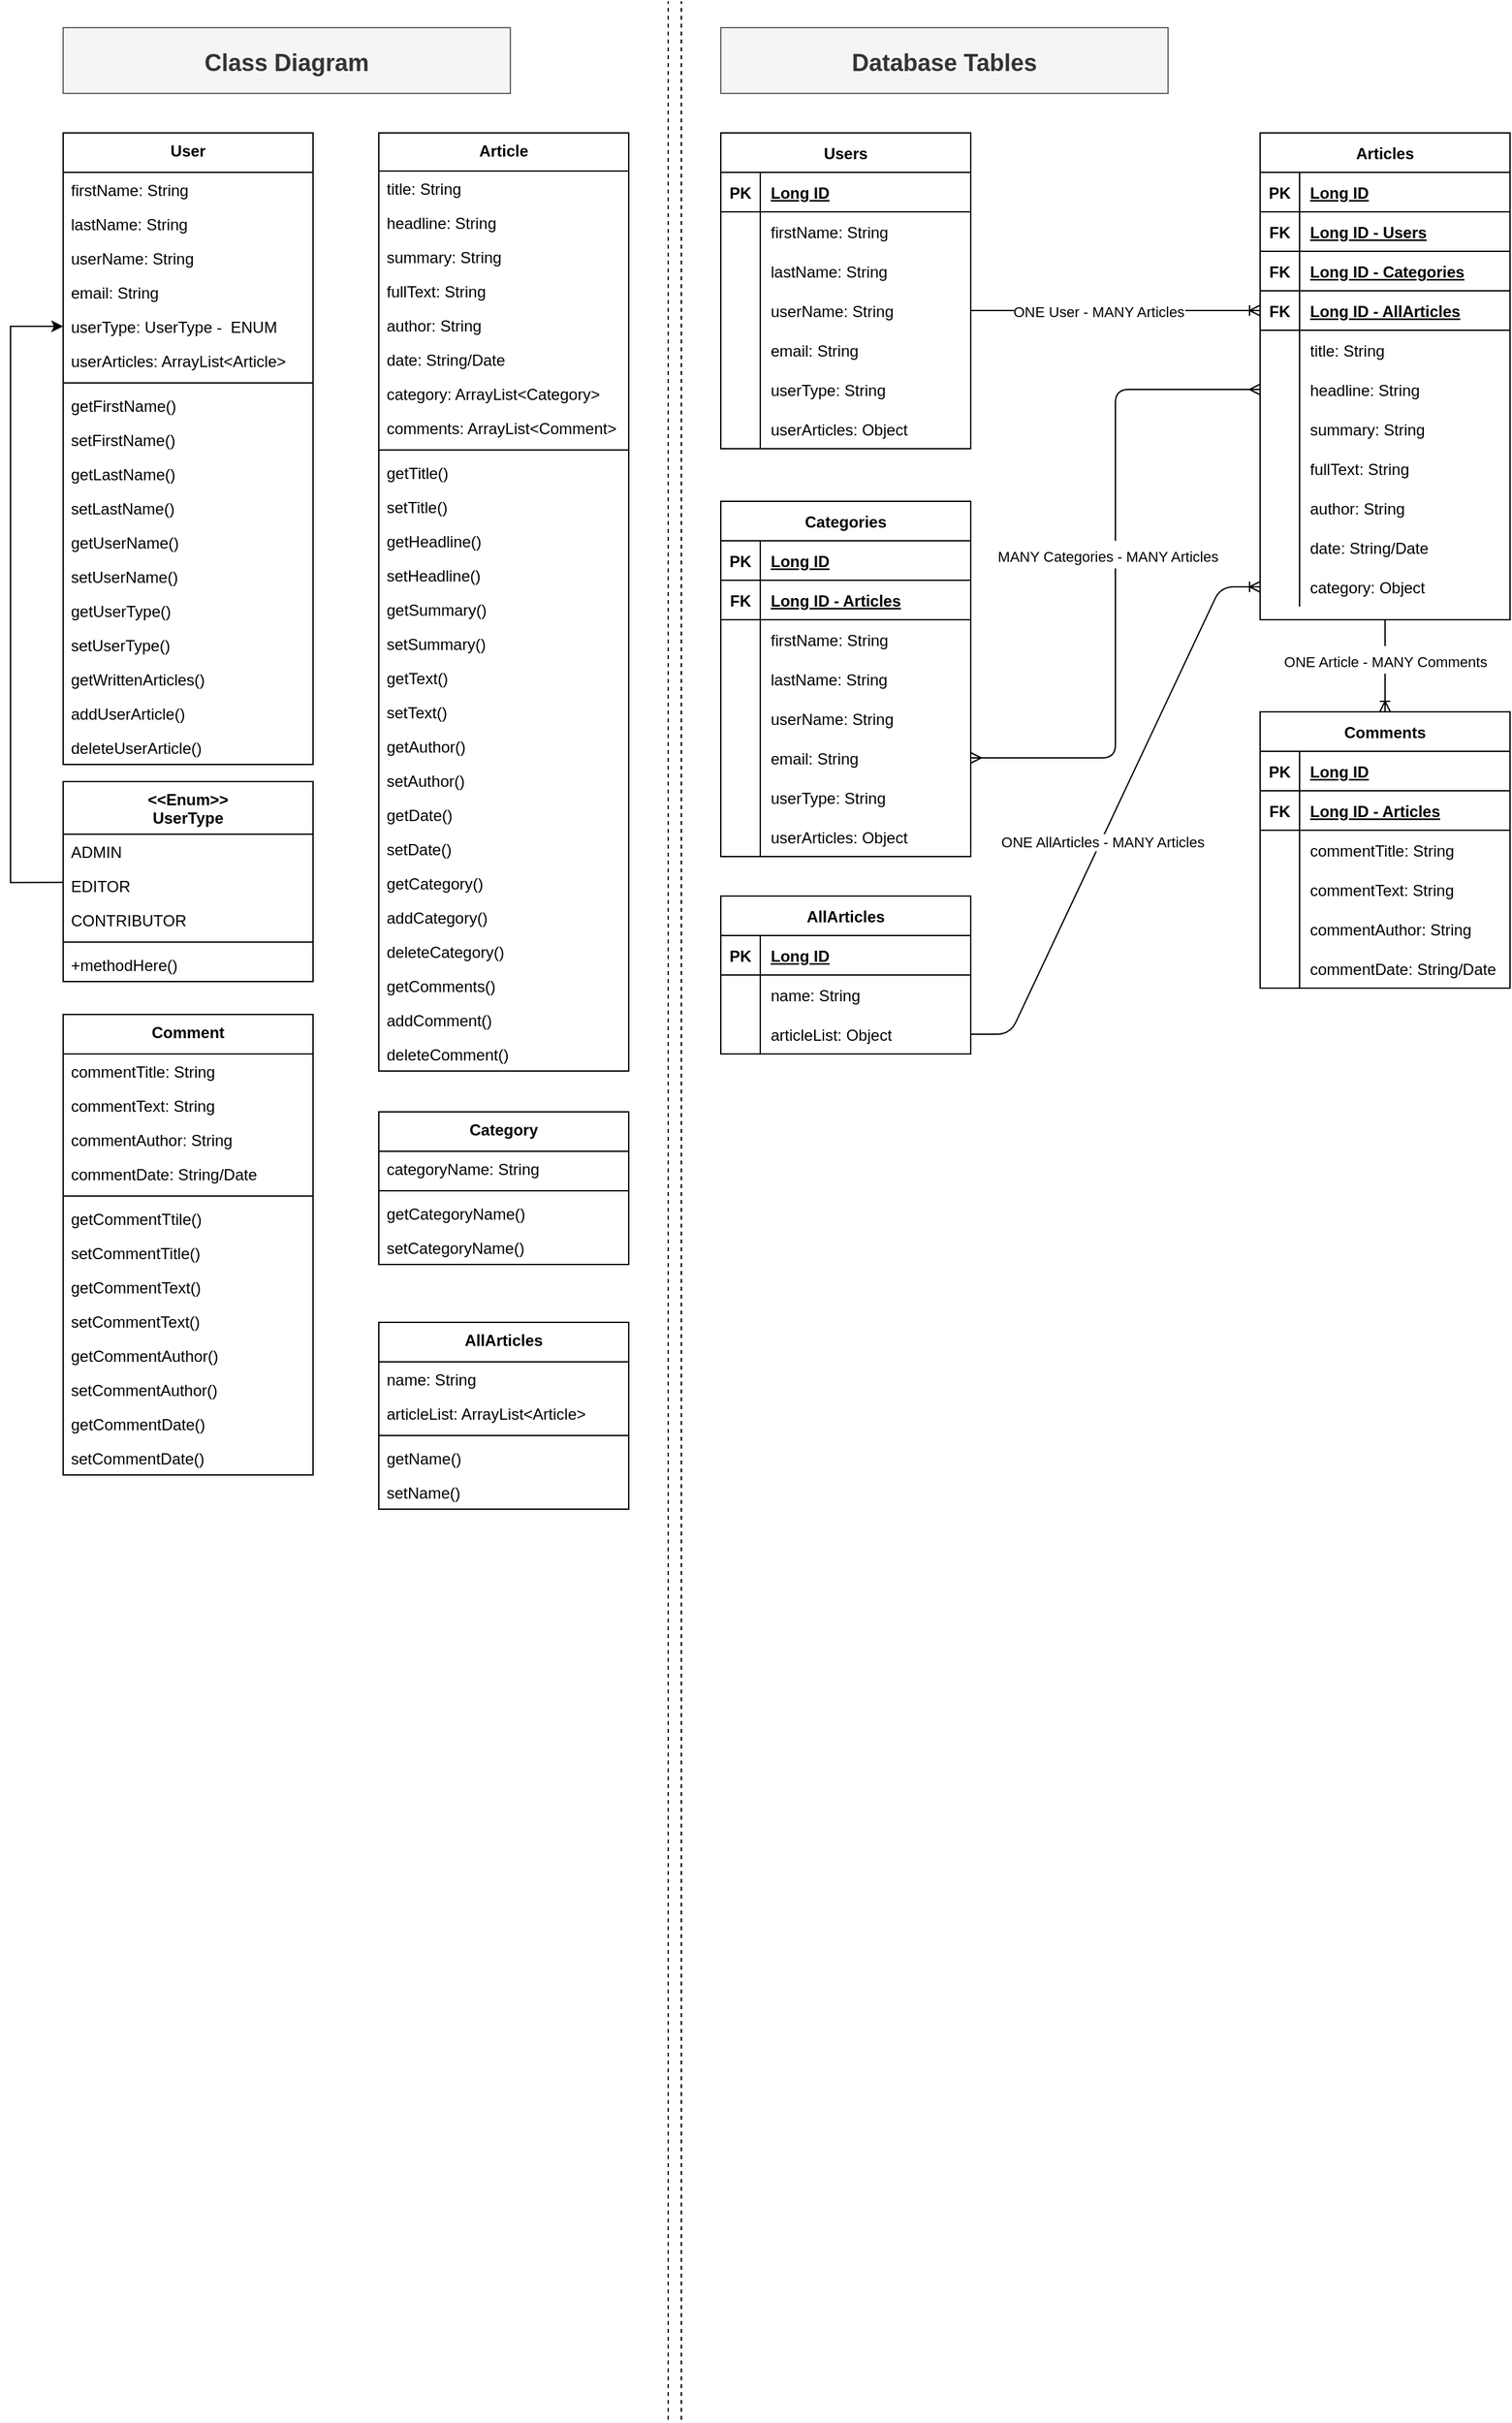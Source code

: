<mxfile version="14.4.3" type="device"><diagram id="wTZEU-mO4rp6xFmMbXBt" name="Page-1"><mxGraphModel dx="1331" dy="1061" grid="1" gridSize="10" guides="1" tooltips="1" connect="1" arrows="1" fold="1" page="1" pageScale="1" pageWidth="1200" pageHeight="1920" math="0" shadow="0"><root><mxCell id="0"/><mxCell id="1" parent="0"/><mxCell id="v33vJgO5333b17nx0yNe-55" value="User" style="swimlane;fontStyle=1;align=center;verticalAlign=top;childLayout=stackLayout;horizontal=1;startSize=30;horizontalStack=0;resizeParent=1;resizeParentMax=0;resizeLast=0;collapsible=1;marginBottom=0;rounded=0;shadow=0;glass=0;strokeColor=#000000;swimlaneFillColor=#FFFFFF;" parent="1" vertex="1"><mxGeometry x="60" y="100" width="190" height="480" as="geometry"/></mxCell><mxCell id="v33vJgO5333b17nx0yNe-56" value="firstName: String" style="text;strokeColor=none;fillColor=none;align=left;verticalAlign=top;spacingLeft=4;spacingRight=4;overflow=hidden;rotatable=0;points=[[0,0.5],[1,0.5]];portConstraint=eastwest;" parent="v33vJgO5333b17nx0yNe-55" vertex="1"><mxGeometry y="30" width="190" height="26" as="geometry"/></mxCell><mxCell id="v33vJgO5333b17nx0yNe-59" value="lastName: String" style="text;strokeColor=none;fillColor=none;align=left;verticalAlign=top;spacingLeft=4;spacingRight=4;overflow=hidden;rotatable=0;points=[[0,0.5],[1,0.5]];portConstraint=eastwest;" parent="v33vJgO5333b17nx0yNe-55" vertex="1"><mxGeometry y="56" width="190" height="26" as="geometry"/></mxCell><mxCell id="v33vJgO5333b17nx0yNe-60" value="userName: String" style="text;strokeColor=none;fillColor=none;align=left;verticalAlign=top;spacingLeft=4;spacingRight=4;overflow=hidden;rotatable=0;points=[[0,0.5],[1,0.5]];portConstraint=eastwest;" parent="v33vJgO5333b17nx0yNe-55" vertex="1"><mxGeometry y="82" width="190" height="26" as="geometry"/></mxCell><mxCell id="v33vJgO5333b17nx0yNe-63" value="email: String" style="text;strokeColor=none;fillColor=none;align=left;verticalAlign=top;spacingLeft=4;spacingRight=4;overflow=hidden;rotatable=0;points=[[0,0.5],[1,0.5]];portConstraint=eastwest;" parent="v33vJgO5333b17nx0yNe-55" vertex="1"><mxGeometry y="108" width="190" height="26" as="geometry"/></mxCell><mxCell id="v33vJgO5333b17nx0yNe-61" value="userType: UserType -  ENUM" style="text;strokeColor=none;fillColor=none;align=left;verticalAlign=top;spacingLeft=4;spacingRight=4;overflow=hidden;rotatable=0;points=[[0,0.5],[1,0.5]];portConstraint=eastwest;" parent="v33vJgO5333b17nx0yNe-55" vertex="1"><mxGeometry y="134" width="190" height="26" as="geometry"/></mxCell><mxCell id="v33vJgO5333b17nx0yNe-77" value="userArticles: ArrayList&lt;Article&gt;" style="text;strokeColor=none;fillColor=none;align=left;verticalAlign=top;spacingLeft=4;spacingRight=4;overflow=hidden;rotatable=0;points=[[0,0.5],[1,0.5]];portConstraint=eastwest;" parent="v33vJgO5333b17nx0yNe-55" vertex="1"><mxGeometry y="160" width="190" height="26" as="geometry"/></mxCell><mxCell id="v33vJgO5333b17nx0yNe-57" value="" style="line;strokeWidth=1;fillColor=none;align=left;verticalAlign=middle;spacingTop=-1;spacingLeft=3;spacingRight=3;rotatable=0;labelPosition=right;points=[];portConstraint=eastwest;" parent="v33vJgO5333b17nx0yNe-55" vertex="1"><mxGeometry y="186" width="190" height="8" as="geometry"/></mxCell><mxCell id="v33vJgO5333b17nx0yNe-58" value="getFirstName()" style="text;strokeColor=none;fillColor=none;align=left;verticalAlign=top;spacingLeft=4;spacingRight=4;overflow=hidden;rotatable=0;points=[[0,0.5],[1,0.5]];portConstraint=eastwest;" parent="v33vJgO5333b17nx0yNe-55" vertex="1"><mxGeometry y="194" width="190" height="26" as="geometry"/></mxCell><mxCell id="v33vJgO5333b17nx0yNe-74" value="setFirstName()" style="text;strokeColor=none;fillColor=none;align=left;verticalAlign=top;spacingLeft=4;spacingRight=4;overflow=hidden;rotatable=0;points=[[0,0.5],[1,0.5]];portConstraint=eastwest;" parent="v33vJgO5333b17nx0yNe-55" vertex="1"><mxGeometry y="220" width="190" height="26" as="geometry"/></mxCell><mxCell id="v33vJgO5333b17nx0yNe-75" value="getLastName()" style="text;strokeColor=none;fillColor=none;align=left;verticalAlign=top;spacingLeft=4;spacingRight=4;overflow=hidden;rotatable=0;points=[[0,0.5],[1,0.5]];portConstraint=eastwest;" parent="v33vJgO5333b17nx0yNe-55" vertex="1"><mxGeometry y="246" width="190" height="26" as="geometry"/></mxCell><mxCell id="v33vJgO5333b17nx0yNe-76" value="setLastName()" style="text;strokeColor=none;fillColor=none;align=left;verticalAlign=top;spacingLeft=4;spacingRight=4;overflow=hidden;rotatable=0;points=[[0,0.5],[1,0.5]];portConstraint=eastwest;" parent="v33vJgO5333b17nx0yNe-55" vertex="1"><mxGeometry y="272" width="190" height="26" as="geometry"/></mxCell><mxCell id="v33vJgO5333b17nx0yNe-78" value="getUserName()" style="text;strokeColor=none;fillColor=none;align=left;verticalAlign=top;spacingLeft=4;spacingRight=4;overflow=hidden;rotatable=0;points=[[0,0.5],[1,0.5]];portConstraint=eastwest;" parent="v33vJgO5333b17nx0yNe-55" vertex="1"><mxGeometry y="298" width="190" height="26" as="geometry"/></mxCell><mxCell id="v33vJgO5333b17nx0yNe-79" value="setUserName()" style="text;strokeColor=none;fillColor=none;align=left;verticalAlign=top;spacingLeft=4;spacingRight=4;overflow=hidden;rotatable=0;points=[[0,0.5],[1,0.5]];portConstraint=eastwest;" parent="v33vJgO5333b17nx0yNe-55" vertex="1"><mxGeometry y="324" width="190" height="26" as="geometry"/></mxCell><mxCell id="v33vJgO5333b17nx0yNe-81" value="getUserType()" style="text;strokeColor=none;fillColor=none;align=left;verticalAlign=top;spacingLeft=4;spacingRight=4;overflow=hidden;rotatable=0;points=[[0,0.5],[1,0.5]];portConstraint=eastwest;" parent="v33vJgO5333b17nx0yNe-55" vertex="1"><mxGeometry y="350" width="190" height="26" as="geometry"/></mxCell><mxCell id="v33vJgO5333b17nx0yNe-82" value="setUserType()" style="text;strokeColor=none;fillColor=none;align=left;verticalAlign=top;spacingLeft=4;spacingRight=4;overflow=hidden;rotatable=0;points=[[0,0.5],[1,0.5]];portConstraint=eastwest;" parent="v33vJgO5333b17nx0yNe-55" vertex="1"><mxGeometry y="376" width="190" height="26" as="geometry"/></mxCell><mxCell id="v33vJgO5333b17nx0yNe-83" value="getWrittenArticles()" style="text;strokeColor=none;fillColor=none;align=left;verticalAlign=top;spacingLeft=4;spacingRight=4;overflow=hidden;rotatable=0;points=[[0,0.5],[1,0.5]];portConstraint=eastwest;" parent="v33vJgO5333b17nx0yNe-55" vertex="1"><mxGeometry y="402" width="190" height="26" as="geometry"/></mxCell><mxCell id="v33vJgO5333b17nx0yNe-84" value="addUserArticle()" style="text;strokeColor=none;fillColor=none;align=left;verticalAlign=top;spacingLeft=4;spacingRight=4;overflow=hidden;rotatable=0;points=[[0,0.5],[1,0.5]];portConstraint=eastwest;" parent="v33vJgO5333b17nx0yNe-55" vertex="1"><mxGeometry y="428" width="190" height="26" as="geometry"/></mxCell><mxCell id="v33vJgO5333b17nx0yNe-149" value="deleteUserArticle()" style="text;strokeColor=none;fillColor=none;align=left;verticalAlign=top;spacingLeft=4;spacingRight=4;overflow=hidden;rotatable=0;points=[[0,0.5],[1,0.5]];portConstraint=eastwest;" parent="v33vJgO5333b17nx0yNe-55" vertex="1"><mxGeometry y="454" width="190" height="26" as="geometry"/></mxCell><mxCell id="v33vJgO5333b17nx0yNe-64" value="Article" style="swimlane;fontStyle=1;align=center;verticalAlign=top;childLayout=stackLayout;horizontal=1;startSize=29;horizontalStack=0;resizeParent=1;resizeParentMax=0;resizeLast=0;collapsible=1;marginBottom=0;rounded=0;shadow=0;glass=0;strokeColor=#000000;swimlaneFillColor=#FFFFFF;" parent="1" vertex="1"><mxGeometry x="300" y="100" width="190" height="713" as="geometry"/></mxCell><mxCell id="v33vJgO5333b17nx0yNe-65" value="title: String" style="text;strokeColor=none;fillColor=none;align=left;verticalAlign=top;spacingLeft=4;spacingRight=4;overflow=hidden;rotatable=0;points=[[0,0.5],[1,0.5]];portConstraint=eastwest;" parent="v33vJgO5333b17nx0yNe-64" vertex="1"><mxGeometry y="29" width="190" height="26" as="geometry"/></mxCell><mxCell id="v33vJgO5333b17nx0yNe-72" value="headline: String" style="text;strokeColor=none;fillColor=none;align=left;verticalAlign=top;spacingLeft=4;spacingRight=4;overflow=hidden;rotatable=0;points=[[0,0.5],[1,0.5]];portConstraint=eastwest;" parent="v33vJgO5333b17nx0yNe-64" vertex="1"><mxGeometry y="55" width="190" height="26" as="geometry"/></mxCell><mxCell id="v33vJgO5333b17nx0yNe-73" value="summary: String" style="text;strokeColor=none;fillColor=none;align=left;verticalAlign=top;spacingLeft=4;spacingRight=4;overflow=hidden;rotatable=0;points=[[0,0.5],[1,0.5]];portConstraint=eastwest;" parent="v33vJgO5333b17nx0yNe-64" vertex="1"><mxGeometry y="81" width="190" height="26" as="geometry"/></mxCell><mxCell id="v33vJgO5333b17nx0yNe-66" value="fullText: String" style="text;strokeColor=none;fillColor=none;align=left;verticalAlign=top;spacingLeft=4;spacingRight=4;overflow=hidden;rotatable=0;points=[[0,0.5],[1,0.5]];portConstraint=eastwest;" parent="v33vJgO5333b17nx0yNe-64" vertex="1"><mxGeometry y="107" width="190" height="26" as="geometry"/></mxCell><mxCell id="v33vJgO5333b17nx0yNe-67" value="author: String" style="text;strokeColor=none;fillColor=none;align=left;verticalAlign=top;spacingLeft=4;spacingRight=4;overflow=hidden;rotatable=0;points=[[0,0.5],[1,0.5]];portConstraint=eastwest;" parent="v33vJgO5333b17nx0yNe-64" vertex="1"><mxGeometry y="133" width="190" height="26" as="geometry"/></mxCell><mxCell id="v33vJgO5333b17nx0yNe-68" value="date: String/Date" style="text;strokeColor=none;fillColor=none;align=left;verticalAlign=top;spacingLeft=4;spacingRight=4;overflow=hidden;rotatable=0;points=[[0,0.5],[1,0.5]];portConstraint=eastwest;" parent="v33vJgO5333b17nx0yNe-64" vertex="1"><mxGeometry y="159" width="190" height="26" as="geometry"/></mxCell><mxCell id="v33vJgO5333b17nx0yNe-69" value="category: ArrayList&lt;Category&gt;" style="text;strokeColor=none;fillColor=none;align=left;verticalAlign=top;spacingLeft=4;spacingRight=4;overflow=hidden;rotatable=0;points=[[0,0.5],[1,0.5]];portConstraint=eastwest;" parent="v33vJgO5333b17nx0yNe-64" vertex="1"><mxGeometry y="185" width="190" height="26" as="geometry"/></mxCell><mxCell id="v33vJgO5333b17nx0yNe-268" value="comments: ArrayList&lt;Comment&gt;" style="text;strokeColor=none;fillColor=none;align=left;verticalAlign=top;spacingLeft=4;spacingRight=4;overflow=hidden;rotatable=0;points=[[0,0.5],[1,0.5]];portConstraint=eastwest;" parent="v33vJgO5333b17nx0yNe-64" vertex="1"><mxGeometry y="211" width="190" height="26" as="geometry"/></mxCell><mxCell id="v33vJgO5333b17nx0yNe-70" value="" style="line;strokeWidth=1;fillColor=none;align=left;verticalAlign=middle;spacingTop=-1;spacingLeft=3;spacingRight=3;rotatable=0;labelPosition=right;points=[];portConstraint=eastwest;" parent="v33vJgO5333b17nx0yNe-64" vertex="1"><mxGeometry y="237" width="190" height="8" as="geometry"/></mxCell><mxCell id="v33vJgO5333b17nx0yNe-71" value="getTitle()" style="text;strokeColor=none;fillColor=none;align=left;verticalAlign=top;spacingLeft=4;spacingRight=4;overflow=hidden;rotatable=0;points=[[0,0.5],[1,0.5]];portConstraint=eastwest;" parent="v33vJgO5333b17nx0yNe-64" vertex="1"><mxGeometry y="245" width="190" height="26" as="geometry"/></mxCell><mxCell id="v33vJgO5333b17nx0yNe-85" value="setTitle()" style="text;strokeColor=none;fillColor=none;align=left;verticalAlign=top;spacingLeft=4;spacingRight=4;overflow=hidden;rotatable=0;points=[[0,0.5],[1,0.5]];portConstraint=eastwest;" parent="v33vJgO5333b17nx0yNe-64" vertex="1"><mxGeometry y="271" width="190" height="26" as="geometry"/></mxCell><mxCell id="v33vJgO5333b17nx0yNe-86" value="getHeadline()" style="text;strokeColor=none;fillColor=none;align=left;verticalAlign=top;spacingLeft=4;spacingRight=4;overflow=hidden;rotatable=0;points=[[0,0.5],[1,0.5]];portConstraint=eastwest;" parent="v33vJgO5333b17nx0yNe-64" vertex="1"><mxGeometry y="297" width="190" height="26" as="geometry"/></mxCell><mxCell id="v33vJgO5333b17nx0yNe-87" value="setHeadline()" style="text;strokeColor=none;fillColor=none;align=left;verticalAlign=top;spacingLeft=4;spacingRight=4;overflow=hidden;rotatable=0;points=[[0,0.5],[1,0.5]];portConstraint=eastwest;" parent="v33vJgO5333b17nx0yNe-64" vertex="1"><mxGeometry y="323" width="190" height="26" as="geometry"/></mxCell><mxCell id="v33vJgO5333b17nx0yNe-88" value="getSummary()" style="text;strokeColor=none;fillColor=none;align=left;verticalAlign=top;spacingLeft=4;spacingRight=4;overflow=hidden;rotatable=0;points=[[0,0.5],[1,0.5]];portConstraint=eastwest;" parent="v33vJgO5333b17nx0yNe-64" vertex="1"><mxGeometry y="349" width="190" height="26" as="geometry"/></mxCell><mxCell id="v33vJgO5333b17nx0yNe-89" value="setSummary()" style="text;strokeColor=none;fillColor=none;align=left;verticalAlign=top;spacingLeft=4;spacingRight=4;overflow=hidden;rotatable=0;points=[[0,0.5],[1,0.5]];portConstraint=eastwest;" parent="v33vJgO5333b17nx0yNe-64" vertex="1"><mxGeometry y="375" width="190" height="26" as="geometry"/></mxCell><mxCell id="v33vJgO5333b17nx0yNe-90" value="getText()" style="text;strokeColor=none;fillColor=none;align=left;verticalAlign=top;spacingLeft=4;spacingRight=4;overflow=hidden;rotatable=0;points=[[0,0.5],[1,0.5]];portConstraint=eastwest;" parent="v33vJgO5333b17nx0yNe-64" vertex="1"><mxGeometry y="401" width="190" height="26" as="geometry"/></mxCell><mxCell id="v33vJgO5333b17nx0yNe-91" value="setText()" style="text;strokeColor=none;fillColor=none;align=left;verticalAlign=top;spacingLeft=4;spacingRight=4;overflow=hidden;rotatable=0;points=[[0,0.5],[1,0.5]];portConstraint=eastwest;" parent="v33vJgO5333b17nx0yNe-64" vertex="1"><mxGeometry y="427" width="190" height="26" as="geometry"/></mxCell><mxCell id="v33vJgO5333b17nx0yNe-92" value="getAuthor()" style="text;strokeColor=none;fillColor=none;align=left;verticalAlign=top;spacingLeft=4;spacingRight=4;overflow=hidden;rotatable=0;points=[[0,0.5],[1,0.5]];portConstraint=eastwest;" parent="v33vJgO5333b17nx0yNe-64" vertex="1"><mxGeometry y="453" width="190" height="26" as="geometry"/></mxCell><mxCell id="v33vJgO5333b17nx0yNe-93" value="setAuthor()" style="text;strokeColor=none;fillColor=none;align=left;verticalAlign=top;spacingLeft=4;spacingRight=4;overflow=hidden;rotatable=0;points=[[0,0.5],[1,0.5]];portConstraint=eastwest;" parent="v33vJgO5333b17nx0yNe-64" vertex="1"><mxGeometry y="479" width="190" height="26" as="geometry"/></mxCell><mxCell id="v33vJgO5333b17nx0yNe-94" value="getDate()" style="text;strokeColor=none;fillColor=none;align=left;verticalAlign=top;spacingLeft=4;spacingRight=4;overflow=hidden;rotatable=0;points=[[0,0.5],[1,0.5]];portConstraint=eastwest;" parent="v33vJgO5333b17nx0yNe-64" vertex="1"><mxGeometry y="505" width="190" height="26" as="geometry"/></mxCell><mxCell id="v33vJgO5333b17nx0yNe-95" value="setDate()" style="text;strokeColor=none;fillColor=none;align=left;verticalAlign=top;spacingLeft=4;spacingRight=4;overflow=hidden;rotatable=0;points=[[0,0.5],[1,0.5]];portConstraint=eastwest;" parent="v33vJgO5333b17nx0yNe-64" vertex="1"><mxGeometry y="531" width="190" height="26" as="geometry"/></mxCell><mxCell id="v33vJgO5333b17nx0yNe-146" value="getCategory()" style="text;strokeColor=none;fillColor=none;align=left;verticalAlign=top;spacingLeft=4;spacingRight=4;overflow=hidden;rotatable=0;points=[[0,0.5],[1,0.5]];portConstraint=eastwest;" parent="v33vJgO5333b17nx0yNe-64" vertex="1"><mxGeometry y="557" width="190" height="26" as="geometry"/></mxCell><mxCell id="v33vJgO5333b17nx0yNe-147" value="addCategory()" style="text;strokeColor=none;fillColor=none;align=left;verticalAlign=top;spacingLeft=4;spacingRight=4;overflow=hidden;rotatable=0;points=[[0,0.5],[1,0.5]];portConstraint=eastwest;" parent="v33vJgO5333b17nx0yNe-64" vertex="1"><mxGeometry y="583" width="190" height="26" as="geometry"/></mxCell><mxCell id="v33vJgO5333b17nx0yNe-148" value="deleteCategory()" style="text;strokeColor=none;fillColor=none;align=left;verticalAlign=top;spacingLeft=4;spacingRight=4;overflow=hidden;rotatable=0;points=[[0,0.5],[1,0.5]];portConstraint=eastwest;" parent="v33vJgO5333b17nx0yNe-64" vertex="1"><mxGeometry y="609" width="190" height="26" as="geometry"/></mxCell><mxCell id="v33vJgO5333b17nx0yNe-269" value="getComments()" style="text;strokeColor=none;fillColor=none;align=left;verticalAlign=top;spacingLeft=4;spacingRight=4;overflow=hidden;rotatable=0;points=[[0,0.5],[1,0.5]];portConstraint=eastwest;" parent="v33vJgO5333b17nx0yNe-64" vertex="1"><mxGeometry y="635" width="190" height="26" as="geometry"/></mxCell><mxCell id="v33vJgO5333b17nx0yNe-270" value="addComment()" style="text;strokeColor=none;fillColor=none;align=left;verticalAlign=top;spacingLeft=4;spacingRight=4;overflow=hidden;rotatable=0;points=[[0,0.5],[1,0.5]];portConstraint=eastwest;" parent="v33vJgO5333b17nx0yNe-64" vertex="1"><mxGeometry y="661" width="190" height="26" as="geometry"/></mxCell><mxCell id="v33vJgO5333b17nx0yNe-271" value="deleteComment()" style="text;strokeColor=none;fillColor=none;align=left;verticalAlign=top;spacingLeft=4;spacingRight=4;overflow=hidden;rotatable=0;points=[[0,0.5],[1,0.5]];portConstraint=eastwest;" parent="v33vJgO5333b17nx0yNe-64" vertex="1"><mxGeometry y="687" width="190" height="26" as="geometry"/></mxCell><mxCell id="v33vJgO5333b17nx0yNe-150" style="edgeStyle=orthogonalEdgeStyle;rounded=0;orthogonalLoop=1;jettySize=auto;html=1;entryX=0;entryY=0.5;entryDx=0;entryDy=0;exitX=0;exitY=0.41;exitDx=0;exitDy=0;exitPerimeter=0;" parent="1" source="v33vJgO5333b17nx0yNe-101" target="v33vJgO5333b17nx0yNe-61" edge="1"><mxGeometry relative="1" as="geometry"><mxPoint x="10" y="390" as="targetPoint"/><mxPoint x="60" y="730" as="sourcePoint"/><Array as="points"><mxPoint x="20" y="670"/><mxPoint x="20" y="247"/></Array></mxGeometry></mxCell><mxCell id="v33vJgO5333b17nx0yNe-96" value="&lt;&lt;Enum&gt;&gt;&#10;UserType" style="swimlane;fontStyle=1;align=center;verticalAlign=top;childLayout=stackLayout;horizontal=1;startSize=40;horizontalStack=0;resizeParent=1;resizeParentMax=0;resizeLast=0;collapsible=1;marginBottom=0;rounded=0;shadow=0;glass=0;strokeColor=#000000;swimlaneFillColor=#FFFFFF;" parent="1" vertex="1"><mxGeometry x="60" y="593" width="190" height="152" as="geometry"/></mxCell><mxCell id="v33vJgO5333b17nx0yNe-100" value="ADMIN" style="text;strokeColor=none;fillColor=none;align=left;verticalAlign=top;spacingLeft=4;spacingRight=4;overflow=hidden;rotatable=0;points=[[0,0.5],[1,0.5]];portConstraint=eastwest;" parent="v33vJgO5333b17nx0yNe-96" vertex="1"><mxGeometry y="40" width="190" height="26" as="geometry"/></mxCell><mxCell id="v33vJgO5333b17nx0yNe-101" value="EDITOR" style="text;strokeColor=none;fillColor=none;align=left;verticalAlign=top;spacingLeft=4;spacingRight=4;overflow=hidden;rotatable=0;points=[[0,0.5],[1,0.5]];portConstraint=eastwest;" parent="v33vJgO5333b17nx0yNe-96" vertex="1"><mxGeometry y="66" width="190" height="26" as="geometry"/></mxCell><mxCell id="v33vJgO5333b17nx0yNe-102" value="CONTRIBUTOR" style="text;strokeColor=none;fillColor=none;align=left;verticalAlign=top;spacingLeft=4;spacingRight=4;overflow=hidden;rotatable=0;points=[[0,0.5],[1,0.5]];portConstraint=eastwest;" parent="v33vJgO5333b17nx0yNe-96" vertex="1"><mxGeometry y="92" width="190" height="26" as="geometry"/></mxCell><mxCell id="v33vJgO5333b17nx0yNe-104" value="" style="line;strokeWidth=1;fillColor=none;align=left;verticalAlign=middle;spacingTop=-1;spacingLeft=3;spacingRight=3;rotatable=0;labelPosition=right;points=[];portConstraint=eastwest;" parent="v33vJgO5333b17nx0yNe-96" vertex="1"><mxGeometry y="118" width="190" height="8" as="geometry"/></mxCell><mxCell id="v33vJgO5333b17nx0yNe-105" value="+methodHere()" style="text;strokeColor=none;fillColor=none;align=left;verticalAlign=top;spacingLeft=4;spacingRight=4;overflow=hidden;rotatable=0;points=[[0,0.5],[1,0.5]];portConstraint=eastwest;" parent="v33vJgO5333b17nx0yNe-96" vertex="1"><mxGeometry y="126" width="190" height="26" as="geometry"/></mxCell><mxCell id="v33vJgO5333b17nx0yNe-128" value="Category" style="swimlane;fontStyle=1;align=center;verticalAlign=top;childLayout=stackLayout;horizontal=1;startSize=30;horizontalStack=0;resizeParent=1;resizeParentMax=0;resizeLast=0;collapsible=1;marginBottom=0;rounded=0;shadow=0;glass=0;strokeColor=#000000;swimlaneFillColor=#FFFFFF;" parent="1" vertex="1"><mxGeometry x="300" y="844" width="190" height="116" as="geometry"/></mxCell><mxCell id="v33vJgO5333b17nx0yNe-129" value="categoryName: String" style="text;strokeColor=none;fillColor=none;align=left;verticalAlign=top;spacingLeft=4;spacingRight=4;overflow=hidden;rotatable=0;points=[[0,0.5],[1,0.5]];portConstraint=eastwest;" parent="v33vJgO5333b17nx0yNe-128" vertex="1"><mxGeometry y="30" width="190" height="26" as="geometry"/></mxCell><mxCell id="v33vJgO5333b17nx0yNe-135" value="" style="line;strokeWidth=1;fillColor=none;align=left;verticalAlign=middle;spacingTop=-1;spacingLeft=3;spacingRight=3;rotatable=0;labelPosition=right;points=[];portConstraint=eastwest;" parent="v33vJgO5333b17nx0yNe-128" vertex="1"><mxGeometry y="56" width="190" height="8" as="geometry"/></mxCell><mxCell id="v33vJgO5333b17nx0yNe-136" value="getCategoryName()" style="text;strokeColor=none;fillColor=none;align=left;verticalAlign=top;spacingLeft=4;spacingRight=4;overflow=hidden;rotatable=0;points=[[0,0.5],[1,0.5]];portConstraint=eastwest;" parent="v33vJgO5333b17nx0yNe-128" vertex="1"><mxGeometry y="64" width="190" height="26" as="geometry"/></mxCell><mxCell id="v33vJgO5333b17nx0yNe-137" value="setCategoryName()" style="text;strokeColor=none;fillColor=none;align=left;verticalAlign=top;spacingLeft=4;spacingRight=4;overflow=hidden;rotatable=0;points=[[0,0.5],[1,0.5]];portConstraint=eastwest;" parent="v33vJgO5333b17nx0yNe-128" vertex="1"><mxGeometry y="90" width="190" height="26" as="geometry"/></mxCell><mxCell id="v33vJgO5333b17nx0yNe-164" value="Articles" style="shape=table;startSize=30;container=1;collapsible=1;childLayout=tableLayout;fixedRows=1;rowLines=0;fontStyle=1;align=center;resizeLast=1;rounded=0;shadow=0;glass=0;strokeColor=#000000;" parent="1" vertex="1"><mxGeometry x="970" y="100" width="190" height="370" as="geometry"/></mxCell><mxCell id="v33vJgO5333b17nx0yNe-165" value="" style="shape=partialRectangle;collapsible=0;dropTarget=0;pointerEvents=0;fillColor=none;top=0;left=0;bottom=1;right=0;points=[[0,0.5],[1,0.5]];portConstraint=eastwest;" parent="v33vJgO5333b17nx0yNe-164" vertex="1"><mxGeometry y="30" width="190" height="30" as="geometry"/></mxCell><mxCell id="v33vJgO5333b17nx0yNe-166" value="PK" style="shape=partialRectangle;connectable=0;fillColor=none;top=0;left=0;bottom=0;right=0;fontStyle=1;overflow=hidden;" parent="v33vJgO5333b17nx0yNe-165" vertex="1"><mxGeometry width="30" height="30" as="geometry"/></mxCell><mxCell id="v33vJgO5333b17nx0yNe-167" value="Long ID" style="shape=partialRectangle;connectable=0;fillColor=none;top=0;left=0;bottom=0;right=0;align=left;spacingLeft=6;fontStyle=5;overflow=hidden;" parent="v33vJgO5333b17nx0yNe-165" vertex="1"><mxGeometry x="30" width="160" height="30" as="geometry"/></mxCell><mxCell id="v33vJgO5333b17nx0yNe-305" value="" style="shape=partialRectangle;collapsible=0;dropTarget=0;pointerEvents=0;fillColor=none;top=0;left=0;bottom=1;right=0;points=[[0,0.5],[1,0.5]];portConstraint=eastwest;" parent="v33vJgO5333b17nx0yNe-164" vertex="1"><mxGeometry y="60" width="190" height="30" as="geometry"/></mxCell><mxCell id="v33vJgO5333b17nx0yNe-306" value="FK" style="shape=partialRectangle;connectable=0;fillColor=none;top=0;left=0;bottom=0;right=0;fontStyle=1;overflow=hidden;" parent="v33vJgO5333b17nx0yNe-305" vertex="1"><mxGeometry width="30" height="30" as="geometry"/></mxCell><mxCell id="v33vJgO5333b17nx0yNe-307" value="Long ID - Users" style="shape=partialRectangle;connectable=0;fillColor=none;top=0;left=0;bottom=0;right=0;align=left;spacingLeft=6;fontStyle=5;overflow=hidden;" parent="v33vJgO5333b17nx0yNe-305" vertex="1"><mxGeometry x="30" width="160" height="30" as="geometry"/></mxCell><mxCell id="v33vJgO5333b17nx0yNe-311" value="" style="shape=partialRectangle;collapsible=0;dropTarget=0;pointerEvents=0;fillColor=none;top=0;left=0;bottom=1;right=0;points=[[0,0.5],[1,0.5]];portConstraint=eastwest;" parent="v33vJgO5333b17nx0yNe-164" vertex="1"><mxGeometry y="90" width="190" height="30" as="geometry"/></mxCell><mxCell id="v33vJgO5333b17nx0yNe-312" value="FK" style="shape=partialRectangle;connectable=0;fillColor=none;top=0;left=0;bottom=0;right=0;fontStyle=1;overflow=hidden;" parent="v33vJgO5333b17nx0yNe-311" vertex="1"><mxGeometry width="30" height="30" as="geometry"/></mxCell><mxCell id="v33vJgO5333b17nx0yNe-313" value="Long ID - Categories" style="shape=partialRectangle;connectable=0;fillColor=none;top=0;left=0;bottom=0;right=0;align=left;spacingLeft=6;fontStyle=5;overflow=hidden;" parent="v33vJgO5333b17nx0yNe-311" vertex="1"><mxGeometry x="30" width="160" height="30" as="geometry"/></mxCell><mxCell id="xoEaAJNDKn8tKqbXHWtE-29" value="" style="shape=partialRectangle;collapsible=0;dropTarget=0;pointerEvents=0;fillColor=none;top=0;left=0;bottom=1;right=0;points=[[0,0.5],[1,0.5]];portConstraint=eastwest;" vertex="1" parent="v33vJgO5333b17nx0yNe-164"><mxGeometry y="120" width="190" height="30" as="geometry"/></mxCell><mxCell id="xoEaAJNDKn8tKqbXHWtE-30" value="FK" style="shape=partialRectangle;connectable=0;fillColor=none;top=0;left=0;bottom=0;right=0;fontStyle=1;overflow=hidden;" vertex="1" parent="xoEaAJNDKn8tKqbXHWtE-29"><mxGeometry width="30" height="30" as="geometry"/></mxCell><mxCell id="xoEaAJNDKn8tKqbXHWtE-31" value="Long ID - AllArticles" style="shape=partialRectangle;connectable=0;fillColor=none;top=0;left=0;bottom=0;right=0;align=left;spacingLeft=6;fontStyle=5;overflow=hidden;" vertex="1" parent="xoEaAJNDKn8tKqbXHWtE-29"><mxGeometry x="30" width="160" height="30" as="geometry"/></mxCell><mxCell id="v33vJgO5333b17nx0yNe-168" value="" style="shape=partialRectangle;collapsible=0;dropTarget=0;pointerEvents=0;fillColor=none;top=0;left=0;bottom=0;right=0;points=[[0,0.5],[1,0.5]];portConstraint=eastwest;" parent="v33vJgO5333b17nx0yNe-164" vertex="1"><mxGeometry y="150" width="190" height="30" as="geometry"/></mxCell><mxCell id="v33vJgO5333b17nx0yNe-169" value="" style="shape=partialRectangle;connectable=0;fillColor=none;top=0;left=0;bottom=0;right=0;editable=1;overflow=hidden;" parent="v33vJgO5333b17nx0yNe-168" vertex="1"><mxGeometry width="30" height="30" as="geometry"/></mxCell><mxCell id="v33vJgO5333b17nx0yNe-170" value="title: String" style="shape=partialRectangle;connectable=0;fillColor=none;top=0;left=0;bottom=0;right=0;align=left;spacingLeft=6;overflow=hidden;" parent="v33vJgO5333b17nx0yNe-168" vertex="1"><mxGeometry x="30" width="160" height="30" as="geometry"/></mxCell><mxCell id="v33vJgO5333b17nx0yNe-183" value="" style="shape=partialRectangle;collapsible=0;dropTarget=0;pointerEvents=0;fillColor=none;top=0;left=0;bottom=0;right=0;points=[[0,0.5],[1,0.5]];portConstraint=eastwest;" parent="v33vJgO5333b17nx0yNe-164" vertex="1"><mxGeometry y="180" width="190" height="30" as="geometry"/></mxCell><mxCell id="v33vJgO5333b17nx0yNe-184" value="" style="shape=partialRectangle;connectable=0;fillColor=none;top=0;left=0;bottom=0;right=0;editable=1;overflow=hidden;" parent="v33vJgO5333b17nx0yNe-183" vertex="1"><mxGeometry width="30" height="30" as="geometry"/></mxCell><mxCell id="v33vJgO5333b17nx0yNe-185" value="headline: String" style="shape=partialRectangle;connectable=0;fillColor=none;top=0;left=0;bottom=0;right=0;align=left;spacingLeft=6;overflow=hidden;" parent="v33vJgO5333b17nx0yNe-183" vertex="1"><mxGeometry x="30" width="160" height="30" as="geometry"/></mxCell><mxCell id="v33vJgO5333b17nx0yNe-171" value="" style="shape=partialRectangle;collapsible=0;dropTarget=0;pointerEvents=0;fillColor=none;top=0;left=0;bottom=0;right=0;points=[[0,0.5],[1,0.5]];portConstraint=eastwest;" parent="v33vJgO5333b17nx0yNe-164" vertex="1"><mxGeometry y="210" width="190" height="30" as="geometry"/></mxCell><mxCell id="v33vJgO5333b17nx0yNe-172" value="" style="shape=partialRectangle;connectable=0;fillColor=none;top=0;left=0;bottom=0;right=0;editable=1;overflow=hidden;" parent="v33vJgO5333b17nx0yNe-171" vertex="1"><mxGeometry width="30" height="30" as="geometry"/></mxCell><mxCell id="v33vJgO5333b17nx0yNe-173" value="summary: String" style="shape=partialRectangle;connectable=0;fillColor=none;top=0;left=0;bottom=0;right=0;align=left;spacingLeft=6;overflow=hidden;" parent="v33vJgO5333b17nx0yNe-171" vertex="1"><mxGeometry x="30" width="160" height="30" as="geometry"/></mxCell><mxCell id="v33vJgO5333b17nx0yNe-174" value="" style="shape=partialRectangle;collapsible=0;dropTarget=0;pointerEvents=0;fillColor=none;top=0;left=0;bottom=0;right=0;points=[[0,0.5],[1,0.5]];portConstraint=eastwest;" parent="v33vJgO5333b17nx0yNe-164" vertex="1"><mxGeometry y="240" width="190" height="30" as="geometry"/></mxCell><mxCell id="v33vJgO5333b17nx0yNe-175" value="" style="shape=partialRectangle;connectable=0;fillColor=none;top=0;left=0;bottom=0;right=0;editable=1;overflow=hidden;" parent="v33vJgO5333b17nx0yNe-174" vertex="1"><mxGeometry width="30" height="30" as="geometry"/></mxCell><mxCell id="v33vJgO5333b17nx0yNe-176" value="fullText: String" style="shape=partialRectangle;connectable=0;fillColor=none;top=0;left=0;bottom=0;right=0;align=left;spacingLeft=6;overflow=hidden;" parent="v33vJgO5333b17nx0yNe-174" vertex="1"><mxGeometry x="30" width="160" height="30" as="geometry"/></mxCell><mxCell id="v33vJgO5333b17nx0yNe-186" value="" style="shape=partialRectangle;collapsible=0;dropTarget=0;pointerEvents=0;fillColor=none;top=0;left=0;bottom=0;right=0;points=[[0,0.5],[1,0.5]];portConstraint=eastwest;" parent="v33vJgO5333b17nx0yNe-164" vertex="1"><mxGeometry y="270" width="190" height="30" as="geometry"/></mxCell><mxCell id="v33vJgO5333b17nx0yNe-187" value="" style="shape=partialRectangle;connectable=0;fillColor=none;top=0;left=0;bottom=0;right=0;editable=1;overflow=hidden;" parent="v33vJgO5333b17nx0yNe-186" vertex="1"><mxGeometry width="30" height="30" as="geometry"/></mxCell><mxCell id="v33vJgO5333b17nx0yNe-188" value="author: String" style="shape=partialRectangle;connectable=0;fillColor=none;top=0;left=0;bottom=0;right=0;align=left;spacingLeft=6;overflow=hidden;" parent="v33vJgO5333b17nx0yNe-186" vertex="1"><mxGeometry x="30" width="160" height="30" as="geometry"/></mxCell><mxCell id="v33vJgO5333b17nx0yNe-189" value="" style="shape=partialRectangle;collapsible=0;dropTarget=0;pointerEvents=0;fillColor=none;top=0;left=0;bottom=0;right=0;points=[[0,0.5],[1,0.5]];portConstraint=eastwest;" parent="v33vJgO5333b17nx0yNe-164" vertex="1"><mxGeometry y="300" width="190" height="30" as="geometry"/></mxCell><mxCell id="v33vJgO5333b17nx0yNe-190" value="" style="shape=partialRectangle;connectable=0;fillColor=none;top=0;left=0;bottom=0;right=0;editable=1;overflow=hidden;" parent="v33vJgO5333b17nx0yNe-189" vertex="1"><mxGeometry width="30" height="30" as="geometry"/></mxCell><mxCell id="v33vJgO5333b17nx0yNe-191" value="date: String/Date" style="shape=partialRectangle;connectable=0;fillColor=none;top=0;left=0;bottom=0;right=0;align=left;spacingLeft=6;overflow=hidden;" parent="v33vJgO5333b17nx0yNe-189" vertex="1"><mxGeometry x="30" width="160" height="30" as="geometry"/></mxCell><mxCell id="v33vJgO5333b17nx0yNe-192" value="" style="shape=partialRectangle;collapsible=0;dropTarget=0;pointerEvents=0;fillColor=none;top=0;left=0;bottom=0;right=0;points=[[0,0.5],[1,0.5]];portConstraint=eastwest;" parent="v33vJgO5333b17nx0yNe-164" vertex="1"><mxGeometry y="330" width="190" height="30" as="geometry"/></mxCell><mxCell id="v33vJgO5333b17nx0yNe-193" value="" style="shape=partialRectangle;connectable=0;fillColor=none;top=0;left=0;bottom=0;right=0;editable=1;overflow=hidden;" parent="v33vJgO5333b17nx0yNe-192" vertex="1"><mxGeometry width="30" height="30" as="geometry"/></mxCell><mxCell id="v33vJgO5333b17nx0yNe-194" value="category: Object" style="shape=partialRectangle;connectable=0;fillColor=none;top=0;left=0;bottom=0;right=0;align=left;spacingLeft=6;overflow=hidden;" parent="v33vJgO5333b17nx0yNe-192" vertex="1"><mxGeometry x="30" width="160" height="30" as="geometry"/></mxCell><mxCell id="v33vJgO5333b17nx0yNe-195" value="Users" style="shape=table;startSize=30;container=1;collapsible=1;childLayout=tableLayout;fixedRows=1;rowLines=0;fontStyle=1;align=center;resizeLast=1;rounded=0;shadow=0;glass=0;strokeColor=#000000;" parent="1" vertex="1"><mxGeometry x="560" y="100" width="190" height="240" as="geometry"/></mxCell><mxCell id="v33vJgO5333b17nx0yNe-196" value="" style="shape=partialRectangle;collapsible=0;dropTarget=0;pointerEvents=0;fillColor=none;top=0;left=0;bottom=1;right=0;points=[[0,0.5],[1,0.5]];portConstraint=eastwest;" parent="v33vJgO5333b17nx0yNe-195" vertex="1"><mxGeometry y="30" width="190" height="30" as="geometry"/></mxCell><mxCell id="v33vJgO5333b17nx0yNe-197" value="PK" style="shape=partialRectangle;connectable=0;fillColor=none;top=0;left=0;bottom=0;right=0;fontStyle=1;overflow=hidden;" parent="v33vJgO5333b17nx0yNe-196" vertex="1"><mxGeometry width="30" height="30" as="geometry"/></mxCell><mxCell id="v33vJgO5333b17nx0yNe-198" value="Long ID" style="shape=partialRectangle;connectable=0;fillColor=none;top=0;left=0;bottom=0;right=0;align=left;spacingLeft=6;fontStyle=5;overflow=hidden;" parent="v33vJgO5333b17nx0yNe-196" vertex="1"><mxGeometry x="30" width="160" height="30" as="geometry"/></mxCell><mxCell id="v33vJgO5333b17nx0yNe-199" value="" style="shape=partialRectangle;collapsible=0;dropTarget=0;pointerEvents=0;fillColor=none;top=0;left=0;bottom=0;right=0;points=[[0,0.5],[1,0.5]];portConstraint=eastwest;" parent="v33vJgO5333b17nx0yNe-195" vertex="1"><mxGeometry y="60" width="190" height="30" as="geometry"/></mxCell><mxCell id="v33vJgO5333b17nx0yNe-200" value="" style="shape=partialRectangle;connectable=0;fillColor=none;top=0;left=0;bottom=0;right=0;editable=1;overflow=hidden;" parent="v33vJgO5333b17nx0yNe-199" vertex="1"><mxGeometry width="30" height="30" as="geometry"/></mxCell><mxCell id="v33vJgO5333b17nx0yNe-201" value="firstName: String" style="shape=partialRectangle;connectable=0;fillColor=none;top=0;left=0;bottom=0;right=0;align=left;spacingLeft=6;overflow=hidden;" parent="v33vJgO5333b17nx0yNe-199" vertex="1"><mxGeometry x="30" width="160" height="30" as="geometry"/></mxCell><mxCell id="v33vJgO5333b17nx0yNe-202" value="" style="shape=partialRectangle;collapsible=0;dropTarget=0;pointerEvents=0;fillColor=none;top=0;left=0;bottom=0;right=0;points=[[0,0.5],[1,0.5]];portConstraint=eastwest;" parent="v33vJgO5333b17nx0yNe-195" vertex="1"><mxGeometry y="90" width="190" height="30" as="geometry"/></mxCell><mxCell id="v33vJgO5333b17nx0yNe-203" value="" style="shape=partialRectangle;connectable=0;fillColor=none;top=0;left=0;bottom=0;right=0;editable=1;overflow=hidden;" parent="v33vJgO5333b17nx0yNe-202" vertex="1"><mxGeometry width="30" height="30" as="geometry"/></mxCell><mxCell id="v33vJgO5333b17nx0yNe-204" value="lastName: String" style="shape=partialRectangle;connectable=0;fillColor=none;top=0;left=0;bottom=0;right=0;align=left;spacingLeft=6;overflow=hidden;" parent="v33vJgO5333b17nx0yNe-202" vertex="1"><mxGeometry x="30" width="160" height="30" as="geometry"/></mxCell><mxCell id="v33vJgO5333b17nx0yNe-205" value="" style="shape=partialRectangle;collapsible=0;dropTarget=0;pointerEvents=0;fillColor=none;top=0;left=0;bottom=0;right=0;points=[[0,0.5],[1,0.5]];portConstraint=eastwest;" parent="v33vJgO5333b17nx0yNe-195" vertex="1"><mxGeometry y="120" width="190" height="30" as="geometry"/></mxCell><mxCell id="v33vJgO5333b17nx0yNe-206" value="" style="shape=partialRectangle;connectable=0;fillColor=none;top=0;left=0;bottom=0;right=0;editable=1;overflow=hidden;" parent="v33vJgO5333b17nx0yNe-205" vertex="1"><mxGeometry width="30" height="30" as="geometry"/></mxCell><mxCell id="v33vJgO5333b17nx0yNe-207" value="userName: String" style="shape=partialRectangle;connectable=0;fillColor=none;top=0;left=0;bottom=0;right=0;align=left;spacingLeft=6;overflow=hidden;" parent="v33vJgO5333b17nx0yNe-205" vertex="1"><mxGeometry x="30" width="160" height="30" as="geometry"/></mxCell><mxCell id="v33vJgO5333b17nx0yNe-208" value="" style="shape=partialRectangle;collapsible=0;dropTarget=0;pointerEvents=0;fillColor=none;top=0;left=0;bottom=0;right=0;points=[[0,0.5],[1,0.5]];portConstraint=eastwest;" parent="v33vJgO5333b17nx0yNe-195" vertex="1"><mxGeometry y="150" width="190" height="30" as="geometry"/></mxCell><mxCell id="v33vJgO5333b17nx0yNe-209" value="" style="shape=partialRectangle;connectable=0;fillColor=none;top=0;left=0;bottom=0;right=0;editable=1;overflow=hidden;" parent="v33vJgO5333b17nx0yNe-208" vertex="1"><mxGeometry width="30" height="30" as="geometry"/></mxCell><mxCell id="v33vJgO5333b17nx0yNe-210" value="email: String" style="shape=partialRectangle;connectable=0;fillColor=none;top=0;left=0;bottom=0;right=0;align=left;spacingLeft=6;overflow=hidden;" parent="v33vJgO5333b17nx0yNe-208" vertex="1"><mxGeometry x="30" width="160" height="30" as="geometry"/></mxCell><mxCell id="v33vJgO5333b17nx0yNe-211" value="" style="shape=partialRectangle;collapsible=0;dropTarget=0;pointerEvents=0;fillColor=none;top=0;left=0;bottom=0;right=0;points=[[0,0.5],[1,0.5]];portConstraint=eastwest;" parent="v33vJgO5333b17nx0yNe-195" vertex="1"><mxGeometry y="180" width="190" height="30" as="geometry"/></mxCell><mxCell id="v33vJgO5333b17nx0yNe-212" value="" style="shape=partialRectangle;connectable=0;fillColor=none;top=0;left=0;bottom=0;right=0;editable=1;overflow=hidden;" parent="v33vJgO5333b17nx0yNe-211" vertex="1"><mxGeometry width="30" height="30" as="geometry"/></mxCell><mxCell id="v33vJgO5333b17nx0yNe-213" value="userType: String" style="shape=partialRectangle;connectable=0;fillColor=none;top=0;left=0;bottom=0;right=0;align=left;spacingLeft=6;overflow=hidden;" parent="v33vJgO5333b17nx0yNe-211" vertex="1"><mxGeometry x="30" width="160" height="30" as="geometry"/></mxCell><mxCell id="v33vJgO5333b17nx0yNe-214" value="" style="shape=partialRectangle;collapsible=0;dropTarget=0;pointerEvents=0;fillColor=none;top=0;left=0;bottom=0;right=0;points=[[0,0.5],[1,0.5]];portConstraint=eastwest;" parent="v33vJgO5333b17nx0yNe-195" vertex="1"><mxGeometry y="210" width="190" height="30" as="geometry"/></mxCell><mxCell id="v33vJgO5333b17nx0yNe-215" value="" style="shape=partialRectangle;connectable=0;fillColor=none;top=0;left=0;bottom=0;right=0;editable=1;overflow=hidden;" parent="v33vJgO5333b17nx0yNe-214" vertex="1"><mxGeometry width="30" height="30" as="geometry"/></mxCell><mxCell id="v33vJgO5333b17nx0yNe-216" value="userArticles: Object" style="shape=partialRectangle;connectable=0;fillColor=none;top=0;left=0;bottom=0;right=0;align=left;spacingLeft=6;overflow=hidden;" parent="v33vJgO5333b17nx0yNe-214" vertex="1"><mxGeometry x="30" width="160" height="30" as="geometry"/></mxCell><mxCell id="v33vJgO5333b17nx0yNe-220" value="Categories" style="shape=table;startSize=30;container=1;collapsible=1;childLayout=tableLayout;fixedRows=1;rowLines=0;fontStyle=1;align=center;resizeLast=1;rounded=0;shadow=0;glass=0;strokeColor=#000000;" parent="1" vertex="1"><mxGeometry x="560" y="380" width="190" height="270" as="geometry"/></mxCell><mxCell id="v33vJgO5333b17nx0yNe-221" value="" style="shape=partialRectangle;collapsible=0;dropTarget=0;pointerEvents=0;fillColor=none;top=0;left=0;bottom=1;right=0;points=[[0,0.5],[1,0.5]];portConstraint=eastwest;" parent="v33vJgO5333b17nx0yNe-220" vertex="1"><mxGeometry y="30" width="190" height="30" as="geometry"/></mxCell><mxCell id="v33vJgO5333b17nx0yNe-222" value="PK" style="shape=partialRectangle;connectable=0;fillColor=none;top=0;left=0;bottom=0;right=0;fontStyle=1;overflow=hidden;" parent="v33vJgO5333b17nx0yNe-221" vertex="1"><mxGeometry width="30" height="30" as="geometry"/></mxCell><mxCell id="v33vJgO5333b17nx0yNe-223" value="Long ID" style="shape=partialRectangle;connectable=0;fillColor=none;top=0;left=0;bottom=0;right=0;align=left;spacingLeft=6;fontStyle=5;overflow=hidden;" parent="v33vJgO5333b17nx0yNe-221" vertex="1"><mxGeometry x="30" width="160" height="30" as="geometry"/></mxCell><mxCell id="v33vJgO5333b17nx0yNe-314" value="" style="shape=partialRectangle;collapsible=0;dropTarget=0;pointerEvents=0;fillColor=none;top=0;left=0;bottom=1;right=0;points=[[0,0.5],[1,0.5]];portConstraint=eastwest;" parent="v33vJgO5333b17nx0yNe-220" vertex="1"><mxGeometry y="60" width="190" height="30" as="geometry"/></mxCell><mxCell id="v33vJgO5333b17nx0yNe-315" value="FK" style="shape=partialRectangle;connectable=0;fillColor=none;top=0;left=0;bottom=0;right=0;fontStyle=1;overflow=hidden;" parent="v33vJgO5333b17nx0yNe-314" vertex="1"><mxGeometry width="30" height="30" as="geometry"/></mxCell><mxCell id="v33vJgO5333b17nx0yNe-316" value="Long ID - Articles" style="shape=partialRectangle;connectable=0;fillColor=none;top=0;left=0;bottom=0;right=0;align=left;spacingLeft=6;fontStyle=5;overflow=hidden;" parent="v33vJgO5333b17nx0yNe-314" vertex="1"><mxGeometry x="30" width="160" height="30" as="geometry"/></mxCell><mxCell id="v33vJgO5333b17nx0yNe-224" value="" style="shape=partialRectangle;collapsible=0;dropTarget=0;pointerEvents=0;fillColor=none;top=0;left=0;bottom=0;right=0;points=[[0,0.5],[1,0.5]];portConstraint=eastwest;" parent="v33vJgO5333b17nx0yNe-220" vertex="1"><mxGeometry y="90" width="190" height="30" as="geometry"/></mxCell><mxCell id="v33vJgO5333b17nx0yNe-225" value="" style="shape=partialRectangle;connectable=0;fillColor=none;top=0;left=0;bottom=0;right=0;editable=1;overflow=hidden;" parent="v33vJgO5333b17nx0yNe-224" vertex="1"><mxGeometry width="30" height="30" as="geometry"/></mxCell><mxCell id="v33vJgO5333b17nx0yNe-226" value="firstName: String" style="shape=partialRectangle;connectable=0;fillColor=none;top=0;left=0;bottom=0;right=0;align=left;spacingLeft=6;overflow=hidden;" parent="v33vJgO5333b17nx0yNe-224" vertex="1"><mxGeometry x="30" width="160" height="30" as="geometry"/></mxCell><mxCell id="v33vJgO5333b17nx0yNe-227" value="" style="shape=partialRectangle;collapsible=0;dropTarget=0;pointerEvents=0;fillColor=none;top=0;left=0;bottom=0;right=0;points=[[0,0.5],[1,0.5]];portConstraint=eastwest;" parent="v33vJgO5333b17nx0yNe-220" vertex="1"><mxGeometry y="120" width="190" height="30" as="geometry"/></mxCell><mxCell id="v33vJgO5333b17nx0yNe-228" value="" style="shape=partialRectangle;connectable=0;fillColor=none;top=0;left=0;bottom=0;right=0;editable=1;overflow=hidden;" parent="v33vJgO5333b17nx0yNe-227" vertex="1"><mxGeometry width="30" height="30" as="geometry"/></mxCell><mxCell id="v33vJgO5333b17nx0yNe-229" value="lastName: String" style="shape=partialRectangle;connectable=0;fillColor=none;top=0;left=0;bottom=0;right=0;align=left;spacingLeft=6;overflow=hidden;" parent="v33vJgO5333b17nx0yNe-227" vertex="1"><mxGeometry x="30" width="160" height="30" as="geometry"/></mxCell><mxCell id="v33vJgO5333b17nx0yNe-230" value="" style="shape=partialRectangle;collapsible=0;dropTarget=0;pointerEvents=0;fillColor=none;top=0;left=0;bottom=0;right=0;points=[[0,0.5],[1,0.5]];portConstraint=eastwest;" parent="v33vJgO5333b17nx0yNe-220" vertex="1"><mxGeometry y="150" width="190" height="30" as="geometry"/></mxCell><mxCell id="v33vJgO5333b17nx0yNe-231" value="" style="shape=partialRectangle;connectable=0;fillColor=none;top=0;left=0;bottom=0;right=0;editable=1;overflow=hidden;" parent="v33vJgO5333b17nx0yNe-230" vertex="1"><mxGeometry width="30" height="30" as="geometry"/></mxCell><mxCell id="v33vJgO5333b17nx0yNe-232" value="userName: String" style="shape=partialRectangle;connectable=0;fillColor=none;top=0;left=0;bottom=0;right=0;align=left;spacingLeft=6;overflow=hidden;" parent="v33vJgO5333b17nx0yNe-230" vertex="1"><mxGeometry x="30" width="160" height="30" as="geometry"/></mxCell><mxCell id="v33vJgO5333b17nx0yNe-233" value="" style="shape=partialRectangle;collapsible=0;dropTarget=0;pointerEvents=0;fillColor=none;top=0;left=0;bottom=0;right=0;points=[[0,0.5],[1,0.5]];portConstraint=eastwest;" parent="v33vJgO5333b17nx0yNe-220" vertex="1"><mxGeometry y="180" width="190" height="30" as="geometry"/></mxCell><mxCell id="v33vJgO5333b17nx0yNe-234" value="" style="shape=partialRectangle;connectable=0;fillColor=none;top=0;left=0;bottom=0;right=0;editable=1;overflow=hidden;" parent="v33vJgO5333b17nx0yNe-233" vertex="1"><mxGeometry width="30" height="30" as="geometry"/></mxCell><mxCell id="v33vJgO5333b17nx0yNe-235" value="email: String" style="shape=partialRectangle;connectable=0;fillColor=none;top=0;left=0;bottom=0;right=0;align=left;spacingLeft=6;overflow=hidden;" parent="v33vJgO5333b17nx0yNe-233" vertex="1"><mxGeometry x="30" width="160" height="30" as="geometry"/></mxCell><mxCell id="v33vJgO5333b17nx0yNe-236" value="" style="shape=partialRectangle;collapsible=0;dropTarget=0;pointerEvents=0;fillColor=none;top=0;left=0;bottom=0;right=0;points=[[0,0.5],[1,0.5]];portConstraint=eastwest;" parent="v33vJgO5333b17nx0yNe-220" vertex="1"><mxGeometry y="210" width="190" height="30" as="geometry"/></mxCell><mxCell id="v33vJgO5333b17nx0yNe-237" value="" style="shape=partialRectangle;connectable=0;fillColor=none;top=0;left=0;bottom=0;right=0;editable=1;overflow=hidden;" parent="v33vJgO5333b17nx0yNe-236" vertex="1"><mxGeometry width="30" height="30" as="geometry"/></mxCell><mxCell id="v33vJgO5333b17nx0yNe-238" value="userType: String" style="shape=partialRectangle;connectable=0;fillColor=none;top=0;left=0;bottom=0;right=0;align=left;spacingLeft=6;overflow=hidden;" parent="v33vJgO5333b17nx0yNe-236" vertex="1"><mxGeometry x="30" width="160" height="30" as="geometry"/></mxCell><mxCell id="v33vJgO5333b17nx0yNe-239" value="" style="shape=partialRectangle;collapsible=0;dropTarget=0;pointerEvents=0;fillColor=none;top=0;left=0;bottom=0;right=0;points=[[0,0.5],[1,0.5]];portConstraint=eastwest;" parent="v33vJgO5333b17nx0yNe-220" vertex="1"><mxGeometry y="240" width="190" height="30" as="geometry"/></mxCell><mxCell id="v33vJgO5333b17nx0yNe-240" value="" style="shape=partialRectangle;connectable=0;fillColor=none;top=0;left=0;bottom=0;right=0;editable=1;overflow=hidden;" parent="v33vJgO5333b17nx0yNe-239" vertex="1"><mxGeometry width="30" height="30" as="geometry"/></mxCell><mxCell id="v33vJgO5333b17nx0yNe-241" value="userArticles: Object" style="shape=partialRectangle;connectable=0;fillColor=none;top=0;left=0;bottom=0;right=0;align=left;spacingLeft=6;overflow=hidden;" parent="v33vJgO5333b17nx0yNe-239" vertex="1"><mxGeometry x="30" width="160" height="30" as="geometry"/></mxCell><mxCell id="v33vJgO5333b17nx0yNe-243" value="" style="edgeStyle=entityRelationEdgeStyle;fontSize=12;html=1;endArrow=ERoneToMany;exitX=1;exitY=0.5;exitDx=0;exitDy=0;entryX=0;entryY=0.5;entryDx=0;entryDy=0;" parent="1" source="v33vJgO5333b17nx0yNe-205" target="xoEaAJNDKn8tKqbXHWtE-29" edge="1"><mxGeometry width="100" height="100" relative="1" as="geometry"><mxPoint x="810" y="170" as="sourcePoint"/><mxPoint x="910" y="70" as="targetPoint"/></mxGeometry></mxCell><mxCell id="v33vJgO5333b17nx0yNe-244" value="ONE User - MANY Articles" style="edgeLabel;html=1;align=center;verticalAlign=middle;resizable=0;points=[];" parent="v33vJgO5333b17nx0yNe-243" vertex="1" connectable="0"><mxGeometry x="-0.117" y="-1" relative="1" as="geometry"><mxPoint as="offset"/></mxGeometry></mxCell><mxCell id="v33vJgO5333b17nx0yNe-248" value="" style="endArrow=none;dashed=1;html=1;" parent="1" edge="1"><mxGeometry width="50" height="50" relative="1" as="geometry"><mxPoint x="520" y="920" as="sourcePoint"/><mxPoint x="520" as="targetPoint"/></mxGeometry></mxCell><mxCell id="v33vJgO5333b17nx0yNe-250" value="" style="edgeStyle=orthogonalEdgeStyle;fontSize=12;html=1;endArrow=ERmany;startArrow=ERmany;entryX=0;entryY=0.5;entryDx=0;entryDy=0;exitX=1;exitY=0.5;exitDx=0;exitDy=0;" parent="1" target="v33vJgO5333b17nx0yNe-183" edge="1" source="v33vJgO5333b17nx0yNe-233"><mxGeometry width="100" height="100" relative="1" as="geometry"><mxPoint x="760" y="565" as="sourcePoint"/><mxPoint x="950" y="295" as="targetPoint"/><Array as="points"><mxPoint x="860" y="575"/><mxPoint x="860" y="295"/></Array></mxGeometry></mxCell><mxCell id="v33vJgO5333b17nx0yNe-280" value="&lt;span style=&quot;font-size: 11px&quot;&gt;MANY Categories - MANY Articles&lt;/span&gt;" style="edgeLabel;html=1;align=center;verticalAlign=middle;resizable=0;points=[];fontSize=18;" parent="v33vJgO5333b17nx0yNe-250" vertex="1" connectable="0"><mxGeometry x="-0.787" y="1" relative="1" as="geometry"><mxPoint x="51.03" y="-154" as="offset"/></mxGeometry></mxCell><mxCell id="v33vJgO5333b17nx0yNe-255" value="Class Diagram" style="text;align=center;fontStyle=1;verticalAlign=middle;spacingLeft=3;spacingRight=3;strokeColor=#666666;rotatable=0;points=[[0,0.5],[1,0.5]];portConstraint=eastwest;rounded=0;shadow=0;glass=0;fillColor=#f5f5f5;fontColor=#333333;fontSize=18;" parent="1" vertex="1"><mxGeometry x="60" y="20" width="340" height="50" as="geometry"/></mxCell><mxCell id="v33vJgO5333b17nx0yNe-256" value="Database Tables" style="text;align=center;fontStyle=1;verticalAlign=middle;spacingLeft=3;spacingRight=3;strokeColor=#666666;rotatable=0;points=[[0,0.5],[1,0.5]];portConstraint=eastwest;rounded=0;shadow=0;glass=0;fillColor=#f5f5f5;fontColor=#333333;fontSize=18;" parent="1" vertex="1"><mxGeometry x="560" y="20" width="340" height="50" as="geometry"/></mxCell><mxCell id="v33vJgO5333b17nx0yNe-257" value="" style="endArrow=none;dashed=1;html=1;" parent="1" edge="1"><mxGeometry width="50" height="50" relative="1" as="geometry"><mxPoint x="530" y="920" as="sourcePoint"/><mxPoint x="530" as="targetPoint"/></mxGeometry></mxCell><mxCell id="v33vJgO5333b17nx0yNe-258" value="" style="endArrow=none;dashed=1;html=1;" parent="1" edge="1"><mxGeometry width="50" height="50" relative="1" as="geometry"><mxPoint x="520" y="1838" as="sourcePoint"/><mxPoint x="520" y="918" as="targetPoint"/></mxGeometry></mxCell><mxCell id="v33vJgO5333b17nx0yNe-259" value="" style="endArrow=none;dashed=1;html=1;" parent="1" edge="1"><mxGeometry width="50" height="50" relative="1" as="geometry"><mxPoint x="530" y="1838" as="sourcePoint"/><mxPoint x="530" y="918" as="targetPoint"/></mxGeometry></mxCell><mxCell id="v33vJgO5333b17nx0yNe-260" value="Comment" style="swimlane;fontStyle=1;align=center;verticalAlign=top;childLayout=stackLayout;horizontal=1;startSize=30;horizontalStack=0;resizeParent=1;resizeParentMax=0;resizeLast=0;collapsible=1;marginBottom=0;rounded=0;shadow=0;glass=0;strokeColor=#000000;swimlaneFillColor=#FFFFFF;" parent="1" vertex="1"><mxGeometry x="60" y="770" width="190" height="350" as="geometry"/></mxCell><mxCell id="v33vJgO5333b17nx0yNe-261" value="commentTitle: String" style="text;strokeColor=none;fillColor=none;align=left;verticalAlign=top;spacingLeft=4;spacingRight=4;overflow=hidden;rotatable=0;points=[[0,0.5],[1,0.5]];portConstraint=eastwest;" parent="v33vJgO5333b17nx0yNe-260" vertex="1"><mxGeometry y="30" width="190" height="26" as="geometry"/></mxCell><mxCell id="v33vJgO5333b17nx0yNe-265" value="commentText: String" style="text;strokeColor=none;fillColor=none;align=left;verticalAlign=top;spacingLeft=4;spacingRight=4;overflow=hidden;rotatable=0;points=[[0,0.5],[1,0.5]];portConstraint=eastwest;" parent="v33vJgO5333b17nx0yNe-260" vertex="1"><mxGeometry y="56" width="190" height="26" as="geometry"/></mxCell><mxCell id="v33vJgO5333b17nx0yNe-266" value="commentAuthor: String" style="text;strokeColor=none;fillColor=none;align=left;verticalAlign=top;spacingLeft=4;spacingRight=4;overflow=hidden;rotatable=0;points=[[0,0.5],[1,0.5]];portConstraint=eastwest;" parent="v33vJgO5333b17nx0yNe-260" vertex="1"><mxGeometry y="82" width="190" height="26" as="geometry"/></mxCell><mxCell id="v33vJgO5333b17nx0yNe-267" value="commentDate: String/Date" style="text;strokeColor=none;fillColor=none;align=left;verticalAlign=top;spacingLeft=4;spacingRight=4;overflow=hidden;rotatable=0;points=[[0,0.5],[1,0.5]];portConstraint=eastwest;" parent="v33vJgO5333b17nx0yNe-260" vertex="1"><mxGeometry y="108" width="190" height="26" as="geometry"/></mxCell><mxCell id="v33vJgO5333b17nx0yNe-262" value="" style="line;strokeWidth=1;fillColor=none;align=left;verticalAlign=middle;spacingTop=-1;spacingLeft=3;spacingRight=3;rotatable=0;labelPosition=right;points=[];portConstraint=eastwest;" parent="v33vJgO5333b17nx0yNe-260" vertex="1"><mxGeometry y="134" width="190" height="8" as="geometry"/></mxCell><mxCell id="v33vJgO5333b17nx0yNe-263" value="getCommentTtile()" style="text;strokeColor=none;fillColor=none;align=left;verticalAlign=top;spacingLeft=4;spacingRight=4;overflow=hidden;rotatable=0;points=[[0,0.5],[1,0.5]];portConstraint=eastwest;" parent="v33vJgO5333b17nx0yNe-260" vertex="1"><mxGeometry y="142" width="190" height="26" as="geometry"/></mxCell><mxCell id="v33vJgO5333b17nx0yNe-272" value="setCommentTitle()" style="text;strokeColor=none;fillColor=none;align=left;verticalAlign=top;spacingLeft=4;spacingRight=4;overflow=hidden;rotatable=0;points=[[0,0.5],[1,0.5]];portConstraint=eastwest;" parent="v33vJgO5333b17nx0yNe-260" vertex="1"><mxGeometry y="168" width="190" height="26" as="geometry"/></mxCell><mxCell id="v33vJgO5333b17nx0yNe-274" value="getCommentText()" style="text;strokeColor=none;fillColor=none;align=left;verticalAlign=top;spacingLeft=4;spacingRight=4;overflow=hidden;rotatable=0;points=[[0,0.5],[1,0.5]];portConstraint=eastwest;" parent="v33vJgO5333b17nx0yNe-260" vertex="1"><mxGeometry y="194" width="190" height="26" as="geometry"/></mxCell><mxCell id="v33vJgO5333b17nx0yNe-275" value="setCommentText()" style="text;strokeColor=none;fillColor=none;align=left;verticalAlign=top;spacingLeft=4;spacingRight=4;overflow=hidden;rotatable=0;points=[[0,0.5],[1,0.5]];portConstraint=eastwest;" parent="v33vJgO5333b17nx0yNe-260" vertex="1"><mxGeometry y="220" width="190" height="26" as="geometry"/></mxCell><mxCell id="v33vJgO5333b17nx0yNe-278" value="getCommentAuthor()" style="text;strokeColor=none;fillColor=none;align=left;verticalAlign=top;spacingLeft=4;spacingRight=4;overflow=hidden;rotatable=0;points=[[0,0.5],[1,0.5]];portConstraint=eastwest;" parent="v33vJgO5333b17nx0yNe-260" vertex="1"><mxGeometry y="246" width="190" height="26" as="geometry"/></mxCell><mxCell id="v33vJgO5333b17nx0yNe-279" value="setCommentAuthor()" style="text;strokeColor=none;fillColor=none;align=left;verticalAlign=top;spacingLeft=4;spacingRight=4;overflow=hidden;rotatable=0;points=[[0,0.5],[1,0.5]];portConstraint=eastwest;" parent="v33vJgO5333b17nx0yNe-260" vertex="1"><mxGeometry y="272" width="190" height="26" as="geometry"/></mxCell><mxCell id="v33vJgO5333b17nx0yNe-276" value="getCommentDate()" style="text;strokeColor=none;fillColor=none;align=left;verticalAlign=top;spacingLeft=4;spacingRight=4;overflow=hidden;rotatable=0;points=[[0,0.5],[1,0.5]];portConstraint=eastwest;" parent="v33vJgO5333b17nx0yNe-260" vertex="1"><mxGeometry y="298" width="190" height="26" as="geometry"/></mxCell><mxCell id="v33vJgO5333b17nx0yNe-277" value="setCommentDate()" style="text;strokeColor=none;fillColor=none;align=left;verticalAlign=top;spacingLeft=4;spacingRight=4;overflow=hidden;rotatable=0;points=[[0,0.5],[1,0.5]];portConstraint=eastwest;" parent="v33vJgO5333b17nx0yNe-260" vertex="1"><mxGeometry y="324" width="190" height="26" as="geometry"/></mxCell><mxCell id="v33vJgO5333b17nx0yNe-281" value="Comments" style="shape=table;startSize=30;container=1;collapsible=1;childLayout=tableLayout;fixedRows=1;rowLines=0;fontStyle=1;align=center;resizeLast=1;rounded=0;shadow=0;glass=0;strokeColor=#000000;" parent="1" vertex="1"><mxGeometry x="970" y="540" width="190" height="210" as="geometry"/></mxCell><mxCell id="v33vJgO5333b17nx0yNe-282" value="" style="shape=partialRectangle;collapsible=0;dropTarget=0;pointerEvents=0;fillColor=none;top=0;left=0;bottom=1;right=0;points=[[0,0.5],[1,0.5]];portConstraint=eastwest;" parent="v33vJgO5333b17nx0yNe-281" vertex="1"><mxGeometry y="30" width="190" height="30" as="geometry"/></mxCell><mxCell id="v33vJgO5333b17nx0yNe-283" value="PK" style="shape=partialRectangle;connectable=0;fillColor=none;top=0;left=0;bottom=0;right=0;fontStyle=1;overflow=hidden;" parent="v33vJgO5333b17nx0yNe-282" vertex="1"><mxGeometry width="30" height="30" as="geometry"/></mxCell><mxCell id="v33vJgO5333b17nx0yNe-284" value="Long ID" style="shape=partialRectangle;connectable=0;fillColor=none;top=0;left=0;bottom=0;right=0;align=left;spacingLeft=6;fontStyle=5;overflow=hidden;" parent="v33vJgO5333b17nx0yNe-282" vertex="1"><mxGeometry x="30" width="160" height="30" as="geometry"/></mxCell><mxCell id="v33vJgO5333b17nx0yNe-308" value="" style="shape=partialRectangle;collapsible=0;dropTarget=0;pointerEvents=0;fillColor=none;top=0;left=0;bottom=1;right=0;points=[[0,0.5],[1,0.5]];portConstraint=eastwest;" parent="v33vJgO5333b17nx0yNe-281" vertex="1"><mxGeometry y="60" width="190" height="30" as="geometry"/></mxCell><mxCell id="v33vJgO5333b17nx0yNe-309" value="FK" style="shape=partialRectangle;connectable=0;fillColor=none;top=0;left=0;bottom=0;right=0;fontStyle=1;overflow=hidden;" parent="v33vJgO5333b17nx0yNe-308" vertex="1"><mxGeometry width="30" height="30" as="geometry"/></mxCell><mxCell id="v33vJgO5333b17nx0yNe-310" value="Long ID - Articles" style="shape=partialRectangle;connectable=0;fillColor=none;top=0;left=0;bottom=0;right=0;align=left;spacingLeft=6;fontStyle=5;overflow=hidden;" parent="v33vJgO5333b17nx0yNe-308" vertex="1"><mxGeometry x="30" width="160" height="30" as="geometry"/></mxCell><mxCell id="v33vJgO5333b17nx0yNe-285" value="" style="shape=partialRectangle;collapsible=0;dropTarget=0;pointerEvents=0;fillColor=none;top=0;left=0;bottom=0;right=0;points=[[0,0.5],[1,0.5]];portConstraint=eastwest;" parent="v33vJgO5333b17nx0yNe-281" vertex="1"><mxGeometry y="90" width="190" height="30" as="geometry"/></mxCell><mxCell id="v33vJgO5333b17nx0yNe-286" value="" style="shape=partialRectangle;connectable=0;fillColor=none;top=0;left=0;bottom=0;right=0;editable=1;overflow=hidden;" parent="v33vJgO5333b17nx0yNe-285" vertex="1"><mxGeometry width="30" height="30" as="geometry"/></mxCell><mxCell id="v33vJgO5333b17nx0yNe-287" value="commentTitle: String" style="shape=partialRectangle;connectable=0;fillColor=none;top=0;left=0;bottom=0;right=0;align=left;spacingLeft=6;overflow=hidden;" parent="v33vJgO5333b17nx0yNe-285" vertex="1"><mxGeometry x="30" width="160" height="30" as="geometry"/></mxCell><mxCell id="v33vJgO5333b17nx0yNe-288" value="" style="shape=partialRectangle;collapsible=0;dropTarget=0;pointerEvents=0;fillColor=none;top=0;left=0;bottom=0;right=0;points=[[0,0.5],[1,0.5]];portConstraint=eastwest;" parent="v33vJgO5333b17nx0yNe-281" vertex="1"><mxGeometry y="120" width="190" height="30" as="geometry"/></mxCell><mxCell id="v33vJgO5333b17nx0yNe-289" value="" style="shape=partialRectangle;connectable=0;fillColor=none;top=0;left=0;bottom=0;right=0;editable=1;overflow=hidden;" parent="v33vJgO5333b17nx0yNe-288" vertex="1"><mxGeometry width="30" height="30" as="geometry"/></mxCell><mxCell id="v33vJgO5333b17nx0yNe-290" value="commentText: String" style="shape=partialRectangle;connectable=0;fillColor=none;top=0;left=0;bottom=0;right=0;align=left;spacingLeft=6;overflow=hidden;" parent="v33vJgO5333b17nx0yNe-288" vertex="1"><mxGeometry x="30" width="160" height="30" as="geometry"/></mxCell><mxCell id="v33vJgO5333b17nx0yNe-291" value="" style="shape=partialRectangle;collapsible=0;dropTarget=0;pointerEvents=0;fillColor=none;top=0;left=0;bottom=0;right=0;points=[[0,0.5],[1,0.5]];portConstraint=eastwest;" parent="v33vJgO5333b17nx0yNe-281" vertex="1"><mxGeometry y="150" width="190" height="30" as="geometry"/></mxCell><mxCell id="v33vJgO5333b17nx0yNe-292" value="" style="shape=partialRectangle;connectable=0;fillColor=none;top=0;left=0;bottom=0;right=0;editable=1;overflow=hidden;" parent="v33vJgO5333b17nx0yNe-291" vertex="1"><mxGeometry width="30" height="30" as="geometry"/></mxCell><mxCell id="v33vJgO5333b17nx0yNe-293" value="commentAuthor: String" style="shape=partialRectangle;connectable=0;fillColor=none;top=0;left=0;bottom=0;right=0;align=left;spacingLeft=6;overflow=hidden;" parent="v33vJgO5333b17nx0yNe-291" vertex="1"><mxGeometry x="30" width="160" height="30" as="geometry"/></mxCell><mxCell id="v33vJgO5333b17nx0yNe-294" value="" style="shape=partialRectangle;collapsible=0;dropTarget=0;pointerEvents=0;fillColor=none;top=0;left=0;bottom=0;right=0;points=[[0,0.5],[1,0.5]];portConstraint=eastwest;" parent="v33vJgO5333b17nx0yNe-281" vertex="1"><mxGeometry y="180" width="190" height="30" as="geometry"/></mxCell><mxCell id="v33vJgO5333b17nx0yNe-295" value="" style="shape=partialRectangle;connectable=0;fillColor=none;top=0;left=0;bottom=0;right=0;editable=1;overflow=hidden;" parent="v33vJgO5333b17nx0yNe-294" vertex="1"><mxGeometry width="30" height="30" as="geometry"/></mxCell><mxCell id="v33vJgO5333b17nx0yNe-296" value="commentDate: String/Date" style="shape=partialRectangle;connectable=0;fillColor=none;top=0;left=0;bottom=0;right=0;align=left;spacingLeft=6;overflow=hidden;" parent="v33vJgO5333b17nx0yNe-294" vertex="1"><mxGeometry x="30" width="160" height="30" as="geometry"/></mxCell><mxCell id="v33vJgO5333b17nx0yNe-303" value="" style="fontSize=12;html=1;endArrow=ERoneToMany;entryX=0.5;entryY=0;entryDx=0;entryDy=0;exitX=0.5;exitY=1;exitDx=0;exitDy=0;" parent="1" source="v33vJgO5333b17nx0yNe-164" target="v33vJgO5333b17nx0yNe-281" edge="1"><mxGeometry width="100" height="100" relative="1" as="geometry"><mxPoint x="1030" y="380" as="sourcePoint"/><mxPoint x="1029" y="460" as="targetPoint"/></mxGeometry></mxCell><mxCell id="v33vJgO5333b17nx0yNe-304" value="&lt;span style=&quot;font-size: 11px&quot;&gt;ONE Article - MANY Comments&lt;/span&gt;" style="edgeLabel;html=1;align=center;verticalAlign=middle;resizable=0;points=[];fontSize=18;" parent="v33vJgO5333b17nx0yNe-303" vertex="1" connectable="0"><mxGeometry x="0.308" relative="1" as="geometry"><mxPoint y="-16" as="offset"/></mxGeometry></mxCell><mxCell id="xoEaAJNDKn8tKqbXHWtE-1" value="AllArticles" style="swimlane;fontStyle=1;align=center;verticalAlign=top;childLayout=stackLayout;horizontal=1;startSize=30;horizontalStack=0;resizeParent=1;resizeParentMax=0;resizeLast=0;collapsible=1;marginBottom=0;rounded=0;shadow=0;glass=0;strokeColor=#000000;swimlaneFillColor=#FFFFFF;" vertex="1" parent="1"><mxGeometry x="300" y="1004" width="190" height="142" as="geometry"/></mxCell><mxCell id="xoEaAJNDKn8tKqbXHWtE-2" value="name: String" style="text;strokeColor=none;fillColor=none;align=left;verticalAlign=top;spacingLeft=4;spacingRight=4;overflow=hidden;rotatable=0;points=[[0,0.5],[1,0.5]];portConstraint=eastwest;" vertex="1" parent="xoEaAJNDKn8tKqbXHWtE-1"><mxGeometry y="30" width="190" height="26" as="geometry"/></mxCell><mxCell id="xoEaAJNDKn8tKqbXHWtE-6" value="articleList: ArrayList&lt;Article&gt;" style="text;strokeColor=none;fillColor=none;align=left;verticalAlign=top;spacingLeft=4;spacingRight=4;overflow=hidden;rotatable=0;points=[[0,0.5],[1,0.5]];portConstraint=eastwest;" vertex="1" parent="xoEaAJNDKn8tKqbXHWtE-1"><mxGeometry y="56" width="190" height="26" as="geometry"/></mxCell><mxCell id="xoEaAJNDKn8tKqbXHWtE-3" value="" style="line;strokeWidth=1;fillColor=none;align=left;verticalAlign=middle;spacingTop=-1;spacingLeft=3;spacingRight=3;rotatable=0;labelPosition=right;points=[];portConstraint=eastwest;" vertex="1" parent="xoEaAJNDKn8tKqbXHWtE-1"><mxGeometry y="82" width="190" height="8" as="geometry"/></mxCell><mxCell id="xoEaAJNDKn8tKqbXHWtE-4" value="getName()" style="text;strokeColor=none;fillColor=none;align=left;verticalAlign=top;spacingLeft=4;spacingRight=4;overflow=hidden;rotatable=0;points=[[0,0.5],[1,0.5]];portConstraint=eastwest;" vertex="1" parent="xoEaAJNDKn8tKqbXHWtE-1"><mxGeometry y="90" width="190" height="26" as="geometry"/></mxCell><mxCell id="xoEaAJNDKn8tKqbXHWtE-5" value="setName()" style="text;strokeColor=none;fillColor=none;align=left;verticalAlign=top;spacingLeft=4;spacingRight=4;overflow=hidden;rotatable=0;points=[[0,0.5],[1,0.5]];portConstraint=eastwest;" vertex="1" parent="xoEaAJNDKn8tKqbXHWtE-1"><mxGeometry y="116" width="190" height="26" as="geometry"/></mxCell><mxCell id="xoEaAJNDKn8tKqbXHWtE-7" value="AllArticles" style="shape=table;startSize=30;container=1;collapsible=1;childLayout=tableLayout;fixedRows=1;rowLines=0;fontStyle=1;align=center;resizeLast=1;rounded=0;shadow=0;glass=0;strokeColor=#000000;" vertex="1" parent="1"><mxGeometry x="560" y="680" width="190" height="120" as="geometry"/></mxCell><mxCell id="xoEaAJNDKn8tKqbXHWtE-8" value="" style="shape=partialRectangle;collapsible=0;dropTarget=0;pointerEvents=0;fillColor=none;top=0;left=0;bottom=1;right=0;points=[[0,0.5],[1,0.5]];portConstraint=eastwest;" vertex="1" parent="xoEaAJNDKn8tKqbXHWtE-7"><mxGeometry y="30" width="190" height="30" as="geometry"/></mxCell><mxCell id="xoEaAJNDKn8tKqbXHWtE-9" value="PK" style="shape=partialRectangle;connectable=0;fillColor=none;top=0;left=0;bottom=0;right=0;fontStyle=1;overflow=hidden;" vertex="1" parent="xoEaAJNDKn8tKqbXHWtE-8"><mxGeometry width="30" height="30" as="geometry"/></mxCell><mxCell id="xoEaAJNDKn8tKqbXHWtE-10" value="Long ID" style="shape=partialRectangle;connectable=0;fillColor=none;top=0;left=0;bottom=0;right=0;align=left;spacingLeft=6;fontStyle=5;overflow=hidden;" vertex="1" parent="xoEaAJNDKn8tKqbXHWtE-8"><mxGeometry x="30" width="160" height="30" as="geometry"/></mxCell><mxCell id="xoEaAJNDKn8tKqbXHWtE-14" value="" style="shape=partialRectangle;collapsible=0;dropTarget=0;pointerEvents=0;fillColor=none;top=0;left=0;bottom=0;right=0;points=[[0,0.5],[1,0.5]];portConstraint=eastwest;" vertex="1" parent="xoEaAJNDKn8tKqbXHWtE-7"><mxGeometry y="60" width="190" height="30" as="geometry"/></mxCell><mxCell id="xoEaAJNDKn8tKqbXHWtE-15" value="" style="shape=partialRectangle;connectable=0;fillColor=none;top=0;left=0;bottom=0;right=0;editable=1;overflow=hidden;" vertex="1" parent="xoEaAJNDKn8tKqbXHWtE-14"><mxGeometry width="30" height="30" as="geometry"/></mxCell><mxCell id="xoEaAJNDKn8tKqbXHWtE-16" value="name: String" style="shape=partialRectangle;connectable=0;fillColor=none;top=0;left=0;bottom=0;right=0;align=left;spacingLeft=6;overflow=hidden;" vertex="1" parent="xoEaAJNDKn8tKqbXHWtE-14"><mxGeometry x="30" width="160" height="30" as="geometry"/></mxCell><mxCell id="xoEaAJNDKn8tKqbXHWtE-17" value="" style="shape=partialRectangle;collapsible=0;dropTarget=0;pointerEvents=0;fillColor=none;top=0;left=0;bottom=0;right=0;points=[[0,0.5],[1,0.5]];portConstraint=eastwest;" vertex="1" parent="xoEaAJNDKn8tKqbXHWtE-7"><mxGeometry y="90" width="190" height="30" as="geometry"/></mxCell><mxCell id="xoEaAJNDKn8tKqbXHWtE-18" value="" style="shape=partialRectangle;connectable=0;fillColor=none;top=0;left=0;bottom=0;right=0;editable=1;overflow=hidden;" vertex="1" parent="xoEaAJNDKn8tKqbXHWtE-17"><mxGeometry width="30" height="30" as="geometry"/></mxCell><mxCell id="xoEaAJNDKn8tKqbXHWtE-19" value="articleList: Object" style="shape=partialRectangle;connectable=0;fillColor=none;top=0;left=0;bottom=0;right=0;align=left;spacingLeft=6;overflow=hidden;" vertex="1" parent="xoEaAJNDKn8tKqbXHWtE-17"><mxGeometry x="30" width="160" height="30" as="geometry"/></mxCell><mxCell id="xoEaAJNDKn8tKqbXHWtE-32" value="" style="edgeStyle=entityRelationEdgeStyle;fontSize=12;html=1;endArrow=ERoneToMany;exitX=1;exitY=0.5;exitDx=0;exitDy=0;entryX=0;entryY=0.5;entryDx=0;entryDy=0;" edge="1" parent="1" source="xoEaAJNDKn8tKqbXHWtE-17" target="v33vJgO5333b17nx0yNe-192"><mxGeometry width="100" height="100" relative="1" as="geometry"><mxPoint x="790" y="830" as="sourcePoint"/><mxPoint x="1010" y="830" as="targetPoint"/></mxGeometry></mxCell><mxCell id="xoEaAJNDKn8tKqbXHWtE-33" value="ONE AllArticles - MANY Articles" style="edgeLabel;html=1;align=center;verticalAlign=middle;resizable=0;points=[];" vertex="1" connectable="0" parent="xoEaAJNDKn8tKqbXHWtE-32"><mxGeometry x="-0.117" y="-1" relative="1" as="geometry"><mxPoint as="offset"/></mxGeometry></mxCell></root></mxGraphModel></diagram></mxfile>